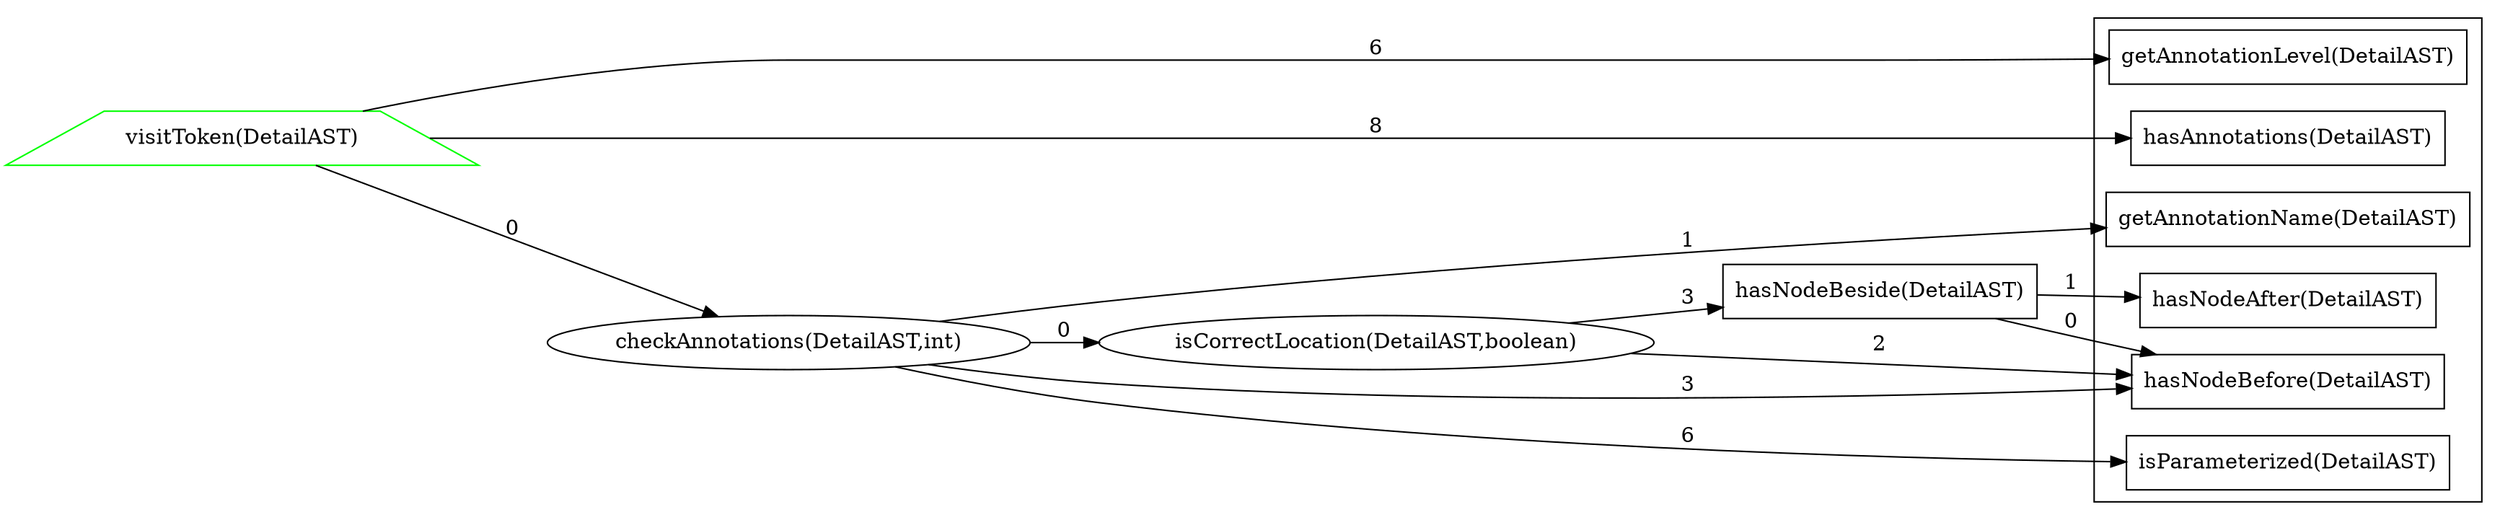 digraph dependencies {
rankdir = "LR";
subgraph clustersimple {
"hasNodeBefore(DetailAST)" [ color="#000000ff" shape="polygon" ];
"getAnnotationLevel(DetailAST)" [ color="#000000ff" shape="polygon" ];
"isParameterized(DetailAST)" [ color="#000000ff" shape="polygon" ];
"hasAnnotations(DetailAST)" [ color="#000000ff" shape="polygon" ];
"getAnnotationName(DetailAST)" [ color="#000000ff" shape="polygon" ];
"hasNodeAfter(DetailAST)" [ color="#000000ff" shape="polygon" ];
}
"hasNodeBeside(DetailAST)" [ color="#000000ff" shape="polygon" ];
"visitToken(DetailAST)" [ color="#00ff00ff" shape="trapezium" ];
"checkAnnotations(DetailAST,int)" [ color="#000000ff" ];
"isCorrectLocation(DetailAST,boolean)" [ color="#000000ff" ];
"hasNodeBeside(DetailAST)" -> "hasNodeBefore(DetailAST)" [ label="0" ];
"hasNodeBeside(DetailAST)" -> "hasNodeAfter(DetailAST)" [ label="1" ];
"visitToken(DetailAST)" -> "getAnnotationLevel(DetailAST)" [ label="6" ];
"visitToken(DetailAST)" -> "hasAnnotations(DetailAST)" [ label="8" ];
"visitToken(DetailAST)" -> "checkAnnotations(DetailAST,int)" [ label="0" ];
"checkAnnotations(DetailAST,int)" -> "hasNodeBefore(DetailAST)" [ label="3" ];
"checkAnnotations(DetailAST,int)" -> "isParameterized(DetailAST)" [ label="6" ];
"checkAnnotations(DetailAST,int)" -> "isCorrectLocation(DetailAST,boolean)" [ label="0" ];
"checkAnnotations(DetailAST,int)" -> "getAnnotationName(DetailAST)" [ label="1" ];
"isCorrectLocation(DetailAST,boolean)" -> "hasNodeBefore(DetailAST)" [ label="2" ];
"isCorrectLocation(DetailAST,boolean)" -> "hasNodeBeside(DetailAST)" [ label="3" ];
/*
Legend
Node border color:
    a) GREEN - public
    b) YELLOW - protected
    c) BLACK - private
    d) BLUE - default
Node shape:
    if static - rectangle
    otherwise if override - trapezium
    otherwise if overloaded - triangle
    otherwise ellipse

*/
}
